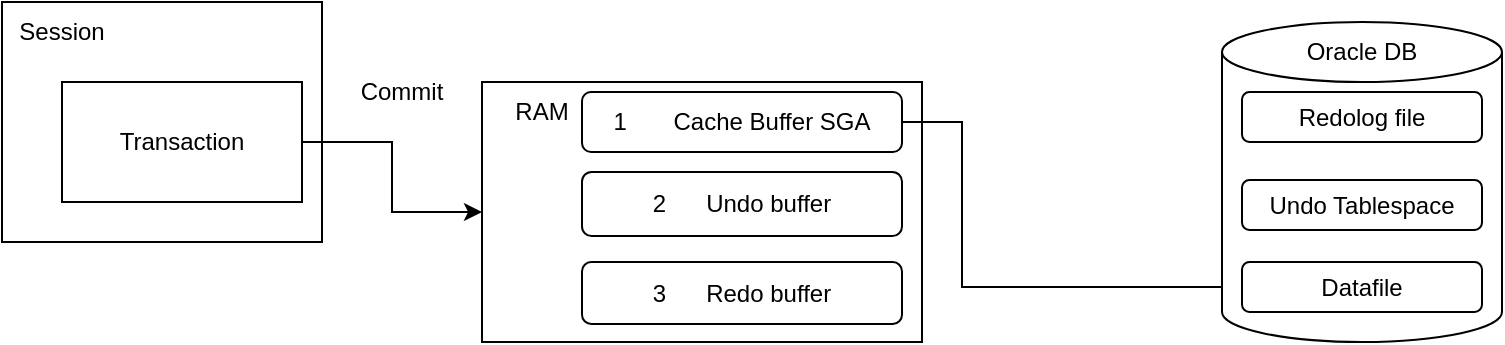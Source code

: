 <mxfile version="26.0.15">
  <diagram name="Page-1" id="LBrU4tufs1gQngfbtIcZ">
    <mxGraphModel dx="1384" dy="788" grid="1" gridSize="10" guides="1" tooltips="1" connect="1" arrows="1" fold="1" page="1" pageScale="1" pageWidth="850" pageHeight="1100" math="0" shadow="0">
      <root>
        <mxCell id="0" />
        <mxCell id="1" parent="0" />
        <mxCell id="RhzeqCFrFjMUDvKsBMFK-1" value="" style="rounded=0;whiteSpace=wrap;html=1;" vertex="1" parent="1">
          <mxGeometry x="40" y="40" width="160" height="120" as="geometry" />
        </mxCell>
        <mxCell id="RhzeqCFrFjMUDvKsBMFK-2" value="Session" style="text;html=1;align=center;verticalAlign=middle;whiteSpace=wrap;rounded=0;" vertex="1" parent="1">
          <mxGeometry x="40" y="40" width="60" height="30" as="geometry" />
        </mxCell>
        <mxCell id="RhzeqCFrFjMUDvKsBMFK-10" style="edgeStyle=orthogonalEdgeStyle;rounded=0;orthogonalLoop=1;jettySize=auto;html=1;entryX=0;entryY=0.5;entryDx=0;entryDy=0;" edge="1" parent="1" source="RhzeqCFrFjMUDvKsBMFK-3" target="RhzeqCFrFjMUDvKsBMFK-4">
          <mxGeometry relative="1" as="geometry" />
        </mxCell>
        <mxCell id="RhzeqCFrFjMUDvKsBMFK-3" value="Transaction" style="rounded=0;whiteSpace=wrap;html=1;" vertex="1" parent="1">
          <mxGeometry x="70" y="80" width="120" height="60" as="geometry" />
        </mxCell>
        <mxCell id="RhzeqCFrFjMUDvKsBMFK-4" value="" style="whiteSpace=wrap;html=1;rounded=0;" vertex="1" parent="1">
          <mxGeometry x="280" y="80" width="220" height="130" as="geometry" />
        </mxCell>
        <mxCell id="RhzeqCFrFjMUDvKsBMFK-7" value="Commit" style="text;html=1;align=center;verticalAlign=middle;whiteSpace=wrap;rounded=0;" vertex="1" parent="1">
          <mxGeometry x="210" y="70" width="60" height="30" as="geometry" />
        </mxCell>
        <mxCell id="RhzeqCFrFjMUDvKsBMFK-8" value="RAM" style="text;html=1;align=center;verticalAlign=middle;whiteSpace=wrap;rounded=0;" vertex="1" parent="1">
          <mxGeometry x="280" y="80" width="60" height="30" as="geometry" />
        </mxCell>
        <mxCell id="RhzeqCFrFjMUDvKsBMFK-20" style="edgeStyle=orthogonalEdgeStyle;rounded=0;orthogonalLoop=1;jettySize=auto;html=1;exitX=1;exitY=0.5;exitDx=0;exitDy=0;entryX=0;entryY=0.5;entryDx=0;entryDy=0;" edge="1" parent="1" source="RhzeqCFrFjMUDvKsBMFK-11" target="RhzeqCFrFjMUDvKsBMFK-17">
          <mxGeometry relative="1" as="geometry">
            <mxPoint x="520" y="210" as="targetPoint" />
            <Array as="points">
              <mxPoint x="520" y="100" />
              <mxPoint x="520" y="183" />
            </Array>
          </mxGeometry>
        </mxCell>
        <mxCell id="RhzeqCFrFjMUDvKsBMFK-11" value="1&lt;span style=&quot;white-space: pre;&quot;&gt;&#x9;&lt;/span&gt; Cache Buffer SGA" style="rounded=1;whiteSpace=wrap;html=1;" vertex="1" parent="1">
          <mxGeometry x="330" y="85" width="160" height="30" as="geometry" />
        </mxCell>
        <mxCell id="RhzeqCFrFjMUDvKsBMFK-12" value="2&lt;span style=&quot;white-space: pre;&quot;&gt;&#x9;&lt;/span&gt;Undo buffer" style="rounded=1;whiteSpace=wrap;html=1;" vertex="1" parent="1">
          <mxGeometry x="330" y="125" width="160" height="32" as="geometry" />
        </mxCell>
        <mxCell id="RhzeqCFrFjMUDvKsBMFK-13" value="3 &lt;span style=&quot;white-space: pre;&quot;&gt;&#x9;&lt;/span&gt;Redo buffer" style="rounded=1;whiteSpace=wrap;html=1;" vertex="1" parent="1">
          <mxGeometry x="330" y="170" width="160" height="31" as="geometry" />
        </mxCell>
        <mxCell id="RhzeqCFrFjMUDvKsBMFK-14" value="" style="shape=cylinder3;whiteSpace=wrap;html=1;boundedLbl=1;backgroundOutline=1;size=15;" vertex="1" parent="1">
          <mxGeometry x="650" y="50" width="140" height="160" as="geometry" />
        </mxCell>
        <mxCell id="RhzeqCFrFjMUDvKsBMFK-15" value="Redolog file" style="rounded=1;whiteSpace=wrap;html=1;" vertex="1" parent="1">
          <mxGeometry x="660" y="85" width="120" height="25" as="geometry" />
        </mxCell>
        <mxCell id="RhzeqCFrFjMUDvKsBMFK-16" value="Undo Tablespace" style="rounded=1;whiteSpace=wrap;html=1;" vertex="1" parent="1">
          <mxGeometry x="660" y="129" width="120" height="25" as="geometry" />
        </mxCell>
        <mxCell id="RhzeqCFrFjMUDvKsBMFK-17" value="Datafile" style="rounded=1;whiteSpace=wrap;html=1;" vertex="1" parent="1">
          <mxGeometry x="660" y="170" width="120" height="25" as="geometry" />
        </mxCell>
        <mxCell id="RhzeqCFrFjMUDvKsBMFK-18" value="Oracle DB" style="text;html=1;align=center;verticalAlign=middle;whiteSpace=wrap;rounded=0;" vertex="1" parent="1">
          <mxGeometry x="690" y="50" width="60" height="30" as="geometry" />
        </mxCell>
      </root>
    </mxGraphModel>
  </diagram>
</mxfile>
